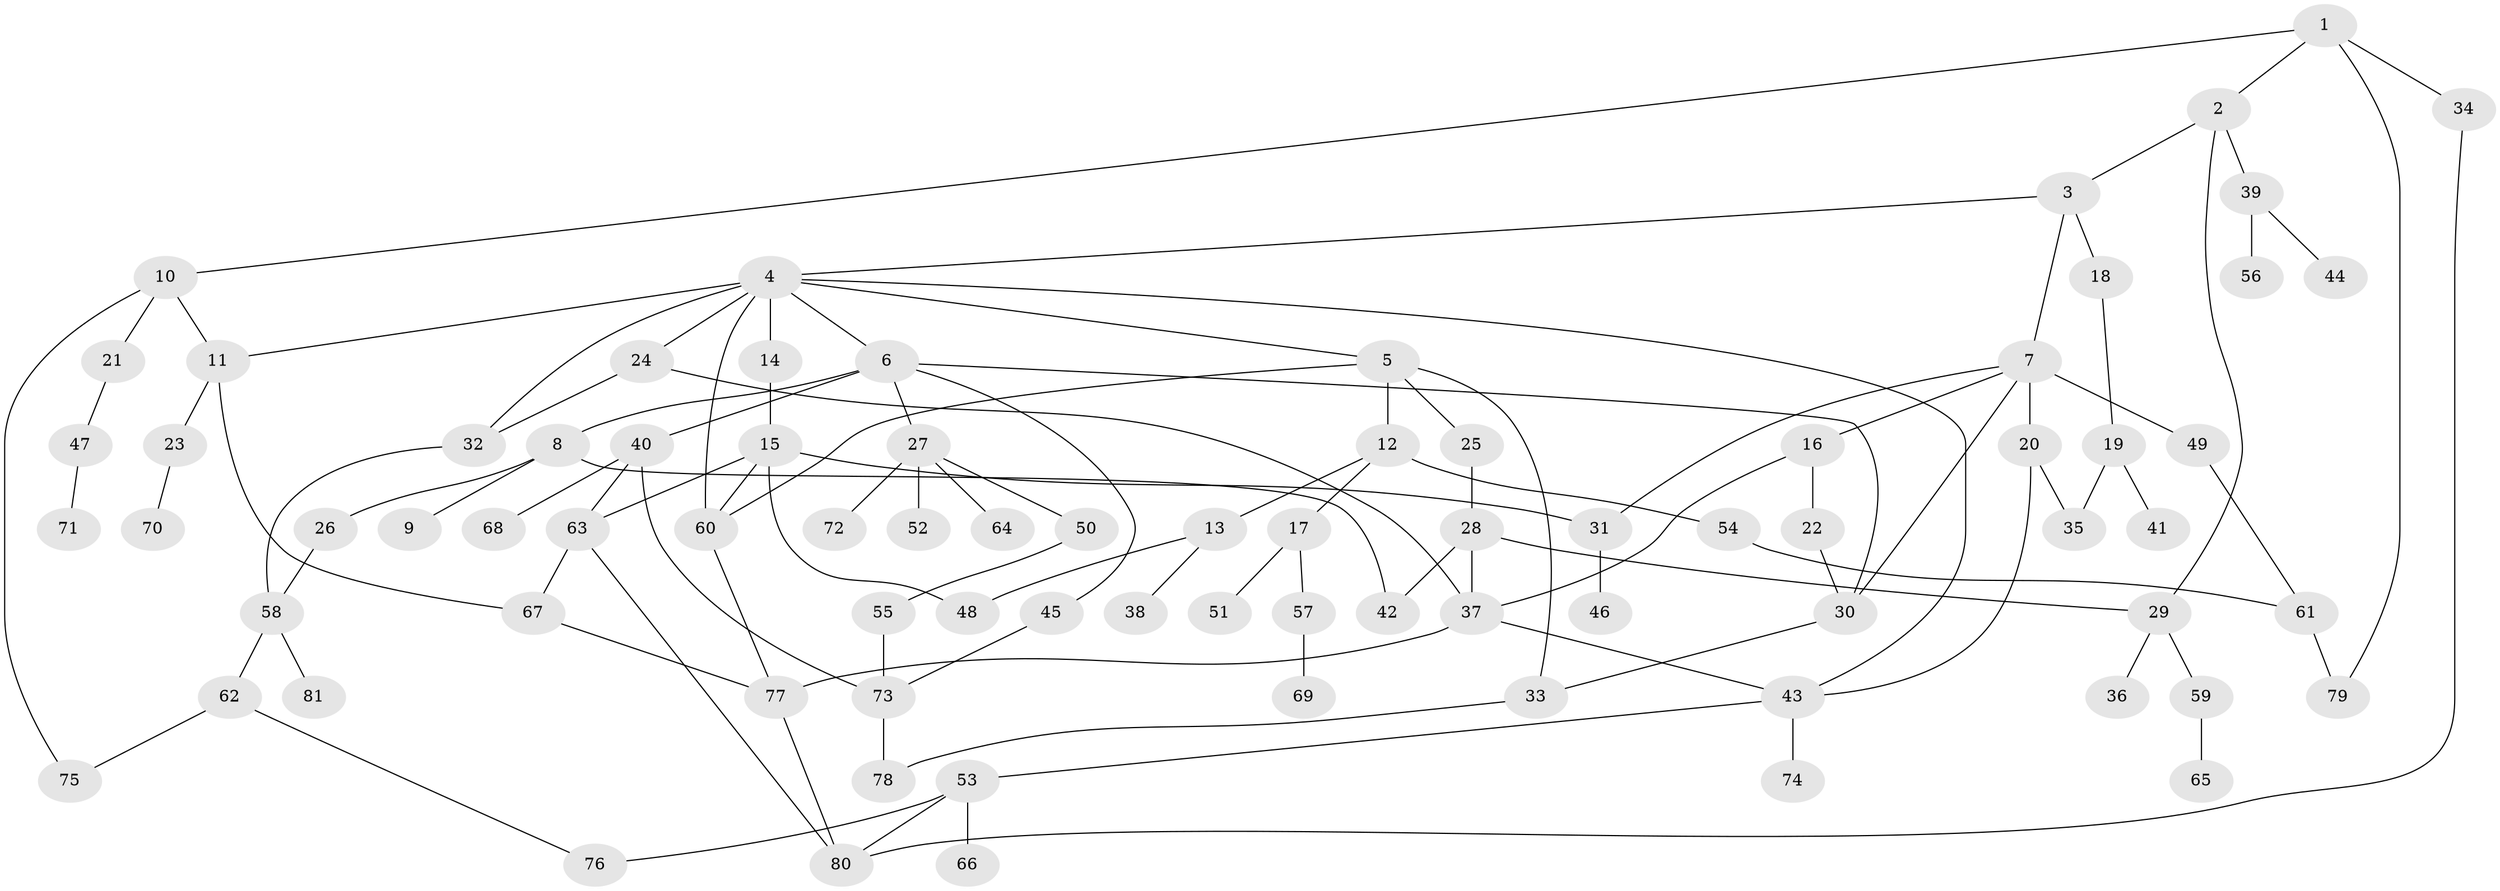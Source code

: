 // coarse degree distribution, {6: 0.0625, 4: 0.125, 18: 0.03125, 3: 0.28125, 5: 0.0625, 2: 0.15625, 1: 0.28125}
// Generated by graph-tools (version 1.1) at 2025/16/03/04/25 18:16:56]
// undirected, 81 vertices, 111 edges
graph export_dot {
graph [start="1"]
  node [color=gray90,style=filled];
  1;
  2;
  3;
  4;
  5;
  6;
  7;
  8;
  9;
  10;
  11;
  12;
  13;
  14;
  15;
  16;
  17;
  18;
  19;
  20;
  21;
  22;
  23;
  24;
  25;
  26;
  27;
  28;
  29;
  30;
  31;
  32;
  33;
  34;
  35;
  36;
  37;
  38;
  39;
  40;
  41;
  42;
  43;
  44;
  45;
  46;
  47;
  48;
  49;
  50;
  51;
  52;
  53;
  54;
  55;
  56;
  57;
  58;
  59;
  60;
  61;
  62;
  63;
  64;
  65;
  66;
  67;
  68;
  69;
  70;
  71;
  72;
  73;
  74;
  75;
  76;
  77;
  78;
  79;
  80;
  81;
  1 -- 2;
  1 -- 10;
  1 -- 34;
  1 -- 79;
  2 -- 3;
  2 -- 29;
  2 -- 39;
  3 -- 4;
  3 -- 7;
  3 -- 18;
  4 -- 5;
  4 -- 6;
  4 -- 14;
  4 -- 24;
  4 -- 32;
  4 -- 43;
  4 -- 60;
  4 -- 11;
  5 -- 12;
  5 -- 25;
  5 -- 33;
  5 -- 60;
  6 -- 8;
  6 -- 27;
  6 -- 30;
  6 -- 40;
  6 -- 45;
  7 -- 16;
  7 -- 20;
  7 -- 49;
  7 -- 31;
  7 -- 30;
  8 -- 9;
  8 -- 26;
  8 -- 42;
  10 -- 11;
  10 -- 21;
  10 -- 75;
  11 -- 23;
  11 -- 67;
  12 -- 13;
  12 -- 17;
  12 -- 54;
  13 -- 38;
  13 -- 48;
  14 -- 15;
  15 -- 31;
  15 -- 48;
  15 -- 63;
  15 -- 60;
  16 -- 22;
  16 -- 37;
  17 -- 51;
  17 -- 57;
  18 -- 19;
  19 -- 35;
  19 -- 41;
  20 -- 43;
  20 -- 35;
  21 -- 47;
  22 -- 30;
  23 -- 70;
  24 -- 37;
  24 -- 32;
  25 -- 28;
  26 -- 58;
  27 -- 50;
  27 -- 52;
  27 -- 64;
  27 -- 72;
  28 -- 42;
  28 -- 37;
  28 -- 29;
  29 -- 36;
  29 -- 59;
  30 -- 33;
  31 -- 46;
  32 -- 58;
  33 -- 78;
  34 -- 80;
  37 -- 77;
  37 -- 43;
  39 -- 44;
  39 -- 56;
  40 -- 68;
  40 -- 63;
  40 -- 73;
  43 -- 53;
  43 -- 74;
  45 -- 73;
  47 -- 71;
  49 -- 61;
  50 -- 55;
  53 -- 66;
  53 -- 76;
  53 -- 80;
  54 -- 61;
  55 -- 73;
  57 -- 69;
  58 -- 62;
  58 -- 81;
  59 -- 65;
  60 -- 77;
  61 -- 79;
  62 -- 76;
  62 -- 75;
  63 -- 67;
  63 -- 80;
  67 -- 77;
  73 -- 78;
  77 -- 80;
}
